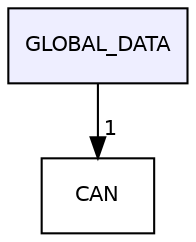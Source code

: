 digraph "GLOBAL_DATA" {
  compound=true
  node [ fontsize="10", fontname="Helvetica"];
  edge [ labelfontsize="10", labelfontname="Helvetica"];
  dir_44a5a6bb2d0311402a695e793fbbe5ac [shape=box, label="GLOBAL_DATA", style="filled", fillcolor="#eeeeff", pencolor="black", URL="dir_44a5a6bb2d0311402a695e793fbbe5ac.html"];
  dir_85f99c390bf4c27b62435416daf93629 [shape=box label="CAN" URL="dir_85f99c390bf4c27b62435416daf93629.html"];
  dir_44a5a6bb2d0311402a695e793fbbe5ac->dir_85f99c390bf4c27b62435416daf93629 [headlabel="1", labeldistance=1.5 headhref="dir_000005_000001.html"];
}
